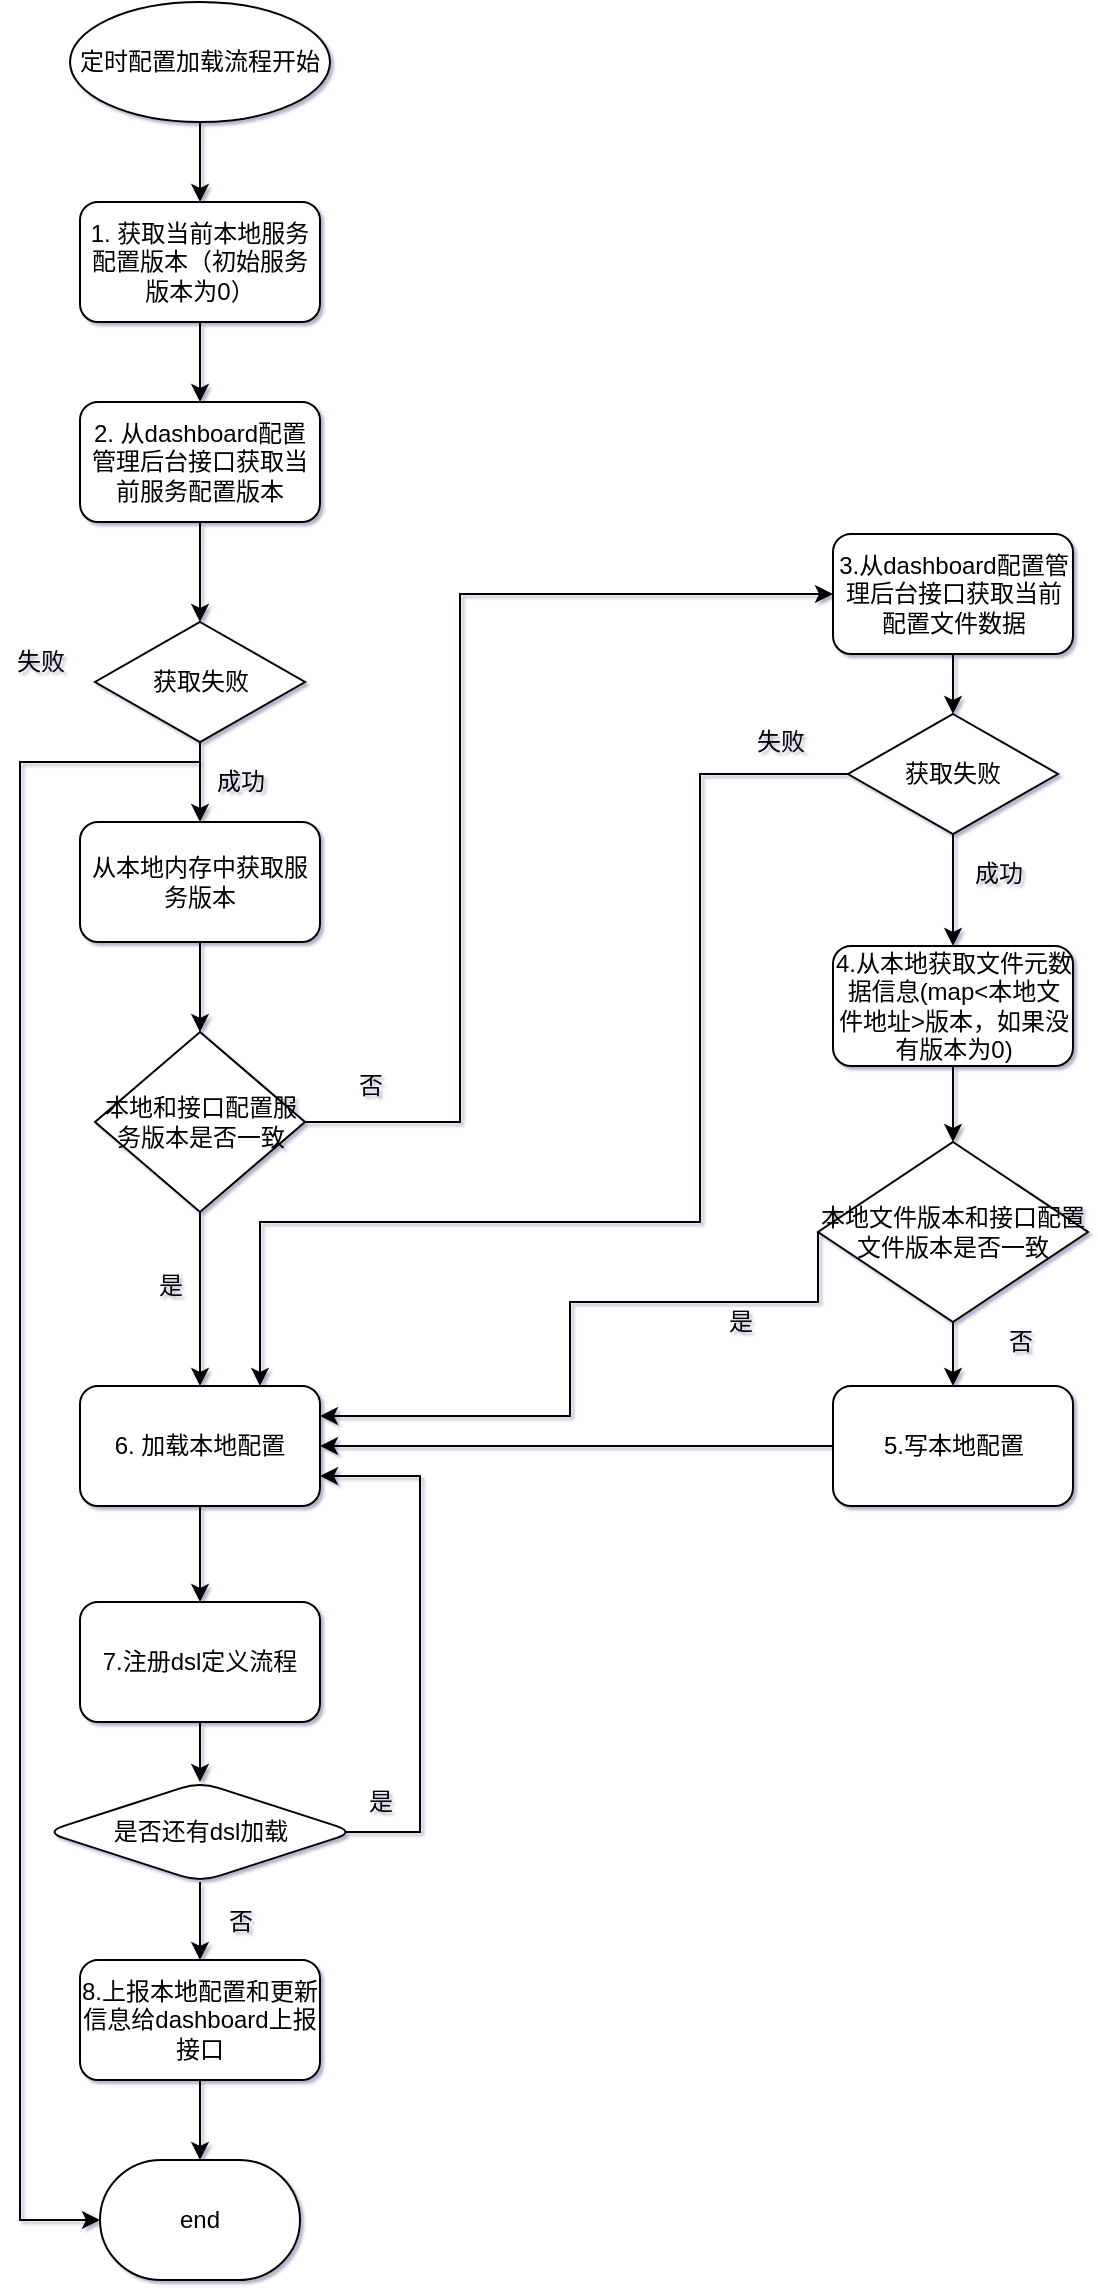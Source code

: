 <mxfile version="13.6.6" type="github">
  <diagram id="ZwsySIJnvi0IzIzmgbFv" name="Page-1">
    <mxGraphModel dx="786" dy="475" grid="1" gridSize="10" guides="1" tooltips="1" connect="1" arrows="1" fold="1" page="1" pageScale="1" pageWidth="827" pageHeight="1169" background="none" math="0" shadow="1">
      <root>
        <mxCell id="0" />
        <mxCell id="1" parent="0" />
        <mxCell id="rOCSn74yNseZuc5mlEB1-17" value="" style="edgeStyle=orthogonalEdgeStyle;rounded=0;orthogonalLoop=1;jettySize=auto;html=1;" parent="1" source="rOCSn74yNseZuc5mlEB1-1" target="rOCSn74yNseZuc5mlEB1-4" edge="1">
          <mxGeometry relative="1" as="geometry" />
        </mxCell>
        <mxCell id="rOCSn74yNseZuc5mlEB1-1" value="1. 获取当前本地服务配置版本（初始服务版本为0）" style="rounded=1;whiteSpace=wrap;html=1;" parent="1" vertex="1">
          <mxGeometry x="190" y="120" width="120" height="60" as="geometry" />
        </mxCell>
        <mxCell id="rOCSn74yNseZuc5mlEB1-16" value="" style="edgeStyle=orthogonalEdgeStyle;rounded=0;orthogonalLoop=1;jettySize=auto;html=1;" parent="1" source="rOCSn74yNseZuc5mlEB1-2" target="rOCSn74yNseZuc5mlEB1-1" edge="1">
          <mxGeometry relative="1" as="geometry" />
        </mxCell>
        <mxCell id="rOCSn74yNseZuc5mlEB1-2" value="定时配置加载流程开始" style="ellipse;whiteSpace=wrap;html=1;" parent="1" vertex="1">
          <mxGeometry x="185" y="20" width="130" height="60" as="geometry" />
        </mxCell>
        <mxCell id="rOCSn74yNseZuc5mlEB1-18" value="" style="edgeStyle=orthogonalEdgeStyle;rounded=0;orthogonalLoop=1;jettySize=auto;html=1;" parent="1" source="rOCSn74yNseZuc5mlEB1-4" target="rOCSn74yNseZuc5mlEB1-12" edge="1">
          <mxGeometry relative="1" as="geometry" />
        </mxCell>
        <mxCell id="rOCSn74yNseZuc5mlEB1-4" value="2. 从dashboard配置管理后台接口获取当前服务配置版本" style="rounded=1;whiteSpace=wrap;html=1;" parent="1" vertex="1">
          <mxGeometry x="190" y="220" width="120" height="60" as="geometry" />
        </mxCell>
        <mxCell id="rOCSn74yNseZuc5mlEB1-30" style="edgeStyle=orthogonalEdgeStyle;rounded=0;orthogonalLoop=1;jettySize=auto;html=1;entryX=0.5;entryY=0;entryDx=0;entryDy=0;" parent="1" source="rOCSn74yNseZuc5mlEB1-5" target="rOCSn74yNseZuc5mlEB1-14" edge="1">
          <mxGeometry relative="1" as="geometry" />
        </mxCell>
        <mxCell id="rOCSn74yNseZuc5mlEB1-31" style="edgeStyle=orthogonalEdgeStyle;rounded=0;orthogonalLoop=1;jettySize=auto;html=1;entryX=0;entryY=0.5;entryDx=0;entryDy=0;" parent="1" source="rOCSn74yNseZuc5mlEB1-5" target="rOCSn74yNseZuc5mlEB1-6" edge="1">
          <mxGeometry relative="1" as="geometry">
            <Array as="points">
              <mxPoint x="380" y="580" />
              <mxPoint x="380" y="316" />
            </Array>
          </mxGeometry>
        </mxCell>
        <mxCell id="rOCSn74yNseZuc5mlEB1-5" value="本地和接口配置服务版本是否一致" style="rhombus;whiteSpace=wrap;html=1;" parent="1" vertex="1">
          <mxGeometry x="197.5" y="535" width="105" height="90" as="geometry" />
        </mxCell>
        <mxCell id="rOCSn74yNseZuc5mlEB1-33" value="" style="edgeStyle=orthogonalEdgeStyle;rounded=0;orthogonalLoop=1;jettySize=auto;html=1;" parent="1" source="rOCSn74yNseZuc5mlEB1-6" target="rOCSn74yNseZuc5mlEB1-13" edge="1">
          <mxGeometry relative="1" as="geometry" />
        </mxCell>
        <mxCell id="rOCSn74yNseZuc5mlEB1-6" value="3.从dashboard配置管理后台接口获取当前配置文件数据" style="rounded=1;whiteSpace=wrap;html=1;" parent="1" vertex="1">
          <mxGeometry x="566.5" y="286" width="120" height="60" as="geometry" />
        </mxCell>
        <mxCell id="rOCSn74yNseZuc5mlEB1-7" value="end" style="strokeWidth=1;html=1;shape=mxgraph.flowchart.terminator;whiteSpace=wrap;" parent="1" vertex="1">
          <mxGeometry x="200" y="1099" width="100" height="60" as="geometry" />
        </mxCell>
        <mxCell id="rOCSn74yNseZuc5mlEB1-48" value="" style="edgeStyle=orthogonalEdgeStyle;rounded=0;orthogonalLoop=1;jettySize=auto;html=1;" parent="1" source="rOCSn74yNseZuc5mlEB1-9" target="rOCSn74yNseZuc5mlEB1-11" edge="1">
          <mxGeometry relative="1" as="geometry" />
        </mxCell>
        <mxCell id="rOCSn74yNseZuc5mlEB1-9" value="4.从本地获取文件元数据信息(map&amp;lt;本地文件地址&amp;gt;版本，如果没有版本为0)" style="rounded=1;whiteSpace=wrap;html=1;strokeWidth=1;" parent="1" vertex="1">
          <mxGeometry x="566.5" y="492" width="120" height="60" as="geometry" />
        </mxCell>
        <mxCell id="rOCSn74yNseZuc5mlEB1-46" value="" style="edgeStyle=orthogonalEdgeStyle;rounded=0;orthogonalLoop=1;jettySize=auto;html=1;" parent="1" source="rOCSn74yNseZuc5mlEB1-53" target="rOCSn74yNseZuc5mlEB1-26" edge="1">
          <mxGeometry relative="1" as="geometry" />
        </mxCell>
        <mxCell id="rOCSn74yNseZuc5mlEB1-10" value="7.注册dsl定义流程" style="rounded=1;whiteSpace=wrap;html=1;strokeWidth=1;" parent="1" vertex="1">
          <mxGeometry x="190" y="820" width="120" height="60" as="geometry" />
        </mxCell>
        <mxCell id="rOCSn74yNseZuc5mlEB1-49" value="" style="edgeStyle=orthogonalEdgeStyle;rounded=0;orthogonalLoop=1;jettySize=auto;html=1;" parent="1" source="rOCSn74yNseZuc5mlEB1-11" target="rOCSn74yNseZuc5mlEB1-15" edge="1">
          <mxGeometry relative="1" as="geometry" />
        </mxCell>
        <mxCell id="rOCSn74yNseZuc5mlEB1-50" style="edgeStyle=orthogonalEdgeStyle;rounded=0;orthogonalLoop=1;jettySize=auto;html=1;entryX=1;entryY=0.25;entryDx=0;entryDy=0;exitX=0;exitY=0.5;exitDx=0;exitDy=0;" parent="1" source="rOCSn74yNseZuc5mlEB1-11" target="rOCSn74yNseZuc5mlEB1-14" edge="1">
          <mxGeometry relative="1" as="geometry">
            <Array as="points">
              <mxPoint x="559" y="670" />
              <mxPoint x="435" y="670" />
              <mxPoint x="435" y="727" />
            </Array>
          </mxGeometry>
        </mxCell>
        <mxCell id="rOCSn74yNseZuc5mlEB1-11" value="本地文件版本和接口配置文件版本是否一致" style="rhombus;whiteSpace=wrap;html=1;" parent="1" vertex="1">
          <mxGeometry x="559" y="590" width="135" height="90" as="geometry" />
        </mxCell>
        <mxCell id="rOCSn74yNseZuc5mlEB1-20" style="edgeStyle=orthogonalEdgeStyle;rounded=0;orthogonalLoop=1;jettySize=auto;html=1;entryX=0;entryY=0.5;entryDx=0;entryDy=0;entryPerimeter=0;" parent="1" source="rOCSn74yNseZuc5mlEB1-12" target="rOCSn74yNseZuc5mlEB1-7" edge="1">
          <mxGeometry relative="1" as="geometry">
            <Array as="points">
              <mxPoint x="250" y="400" />
              <mxPoint x="160" y="400" />
              <mxPoint x="160" y="1129" />
            </Array>
          </mxGeometry>
        </mxCell>
        <mxCell id="rOCSn74yNseZuc5mlEB1-22" value="" style="edgeStyle=orthogonalEdgeStyle;rounded=0;orthogonalLoop=1;jettySize=auto;html=1;" parent="1" source="rOCSn74yNseZuc5mlEB1-12" target="rOCSn74yNseZuc5mlEB1-21" edge="1">
          <mxGeometry relative="1" as="geometry" />
        </mxCell>
        <mxCell id="rOCSn74yNseZuc5mlEB1-12" value="获取失败" style="rhombus;whiteSpace=wrap;html=1;" parent="1" vertex="1">
          <mxGeometry x="197.5" y="330" width="105" height="60" as="geometry" />
        </mxCell>
        <mxCell id="rOCSn74yNseZuc5mlEB1-37" style="edgeStyle=orthogonalEdgeStyle;rounded=0;orthogonalLoop=1;jettySize=auto;html=1;entryX=0.75;entryY=0;entryDx=0;entryDy=0;" parent="1" source="rOCSn74yNseZuc5mlEB1-13" target="rOCSn74yNseZuc5mlEB1-14" edge="1">
          <mxGeometry relative="1" as="geometry">
            <Array as="points">
              <mxPoint x="500" y="406" />
              <mxPoint x="500" y="630" />
              <mxPoint x="280" y="630" />
            </Array>
          </mxGeometry>
        </mxCell>
        <mxCell id="rOCSn74yNseZuc5mlEB1-40" value="" style="edgeStyle=orthogonalEdgeStyle;rounded=0;orthogonalLoop=1;jettySize=auto;html=1;" parent="1" source="rOCSn74yNseZuc5mlEB1-13" target="rOCSn74yNseZuc5mlEB1-9" edge="1">
          <mxGeometry relative="1" as="geometry" />
        </mxCell>
        <mxCell id="rOCSn74yNseZuc5mlEB1-13" value="获取失败" style="rhombus;whiteSpace=wrap;html=1;" parent="1" vertex="1">
          <mxGeometry x="574" y="376" width="105" height="60" as="geometry" />
        </mxCell>
        <mxCell id="rOCSn74yNseZuc5mlEB1-43" value="" style="edgeStyle=orthogonalEdgeStyle;rounded=0;orthogonalLoop=1;jettySize=auto;html=1;" parent="1" source="rOCSn74yNseZuc5mlEB1-14" target="rOCSn74yNseZuc5mlEB1-10" edge="1">
          <mxGeometry relative="1" as="geometry" />
        </mxCell>
        <mxCell id="rOCSn74yNseZuc5mlEB1-14" value="&lt;span&gt;6. 加载本地配置&lt;/span&gt;" style="rounded=1;whiteSpace=wrap;html=1;strokeWidth=1;" parent="1" vertex="1">
          <mxGeometry x="190" y="712" width="120" height="60" as="geometry" />
        </mxCell>
        <mxCell id="rOCSn74yNseZuc5mlEB1-45" style="edgeStyle=orthogonalEdgeStyle;rounded=0;orthogonalLoop=1;jettySize=auto;html=1;entryX=1;entryY=0.5;entryDx=0;entryDy=0;" parent="1" source="rOCSn74yNseZuc5mlEB1-15" target="rOCSn74yNseZuc5mlEB1-14" edge="1">
          <mxGeometry relative="1" as="geometry" />
        </mxCell>
        <mxCell id="rOCSn74yNseZuc5mlEB1-15" value="5.写本地配置" style="rounded=1;whiteSpace=wrap;html=1;strokeWidth=1;" parent="1" vertex="1">
          <mxGeometry x="566.5" y="712" width="120" height="60" as="geometry" />
        </mxCell>
        <mxCell id="rOCSn74yNseZuc5mlEB1-23" value="" style="edgeStyle=orthogonalEdgeStyle;rounded=0;orthogonalLoop=1;jettySize=auto;html=1;" parent="1" source="rOCSn74yNseZuc5mlEB1-21" target="rOCSn74yNseZuc5mlEB1-5" edge="1">
          <mxGeometry relative="1" as="geometry" />
        </mxCell>
        <mxCell id="rOCSn74yNseZuc5mlEB1-21" value="从本地内存中获取服务版本" style="whiteSpace=wrap;html=1;rounded=1;strokeWidth=1;" parent="1" vertex="1">
          <mxGeometry x="190" y="430" width="120" height="60" as="geometry" />
        </mxCell>
        <mxCell id="rOCSn74yNseZuc5mlEB1-24" value="失败" style="text;html=1;align=center;verticalAlign=middle;resizable=0;points=[];autosize=1;" parent="1" vertex="1">
          <mxGeometry x="150" y="340" width="40" height="20" as="geometry" />
        </mxCell>
        <mxCell id="rOCSn74yNseZuc5mlEB1-25" value="成功" style="text;html=1;align=center;verticalAlign=middle;resizable=0;points=[];autosize=1;" parent="1" vertex="1">
          <mxGeometry x="250" y="400" width="40" height="20" as="geometry" />
        </mxCell>
        <mxCell id="rOCSn74yNseZuc5mlEB1-47" value="" style="edgeStyle=orthogonalEdgeStyle;rounded=0;orthogonalLoop=1;jettySize=auto;html=1;" parent="1" source="rOCSn74yNseZuc5mlEB1-26" target="rOCSn74yNseZuc5mlEB1-7" edge="1">
          <mxGeometry relative="1" as="geometry" />
        </mxCell>
        <mxCell id="rOCSn74yNseZuc5mlEB1-26" value="8.上报本地配置和更新信息给dashboard上报接口" style="rounded=1;whiteSpace=wrap;html=1;strokeWidth=1;" parent="1" vertex="1">
          <mxGeometry x="190" y="999" width="120" height="60" as="geometry" />
        </mxCell>
        <mxCell id="rOCSn74yNseZuc5mlEB1-29" value="是" style="text;html=1;align=center;verticalAlign=middle;resizable=0;points=[];autosize=1;" parent="1" vertex="1">
          <mxGeometry x="220" y="652" width="30" height="20" as="geometry" />
        </mxCell>
        <mxCell id="rOCSn74yNseZuc5mlEB1-32" value="否" style="text;html=1;align=center;verticalAlign=middle;resizable=0;points=[];autosize=1;" parent="1" vertex="1">
          <mxGeometry x="320" y="552" width="30" height="20" as="geometry" />
        </mxCell>
        <mxCell id="rOCSn74yNseZuc5mlEB1-38" value="失败" style="text;html=1;align=center;verticalAlign=middle;resizable=0;points=[];autosize=1;" parent="1" vertex="1">
          <mxGeometry x="520" y="380" width="40" height="20" as="geometry" />
        </mxCell>
        <mxCell id="rOCSn74yNseZuc5mlEB1-41" value="成功" style="text;html=1;align=center;verticalAlign=middle;resizable=0;points=[];autosize=1;" parent="1" vertex="1">
          <mxGeometry x="629" y="446" width="40" height="20" as="geometry" />
        </mxCell>
        <mxCell id="rOCSn74yNseZuc5mlEB1-51" value="是" style="text;html=1;align=center;verticalAlign=middle;resizable=0;points=[];autosize=1;" parent="1" vertex="1">
          <mxGeometry x="505" y="670" width="30" height="20" as="geometry" />
        </mxCell>
        <mxCell id="rOCSn74yNseZuc5mlEB1-52" value="否" style="text;html=1;align=center;verticalAlign=middle;resizable=0;points=[];autosize=1;" parent="1" vertex="1">
          <mxGeometry x="645" y="680" width="30" height="20" as="geometry" />
        </mxCell>
        <mxCell id="rOCSn74yNseZuc5mlEB1-56" style="edgeStyle=orthogonalEdgeStyle;rounded=0;orthogonalLoop=1;jettySize=auto;html=1;entryX=1;entryY=0.75;entryDx=0;entryDy=0;exitX=0.952;exitY=0.5;exitDx=0;exitDy=0;exitPerimeter=0;" parent="1" source="rOCSn74yNseZuc5mlEB1-53" target="rOCSn74yNseZuc5mlEB1-14" edge="1">
          <mxGeometry relative="1" as="geometry">
            <Array as="points">
              <mxPoint x="360" y="935" />
              <mxPoint x="360" y="757" />
            </Array>
          </mxGeometry>
        </mxCell>
        <mxCell id="rOCSn74yNseZuc5mlEB1-53" value="是否还有dsl加载" style="rhombus;whiteSpace=wrap;html=1;rounded=1;strokeWidth=1;" parent="1" vertex="1">
          <mxGeometry x="172.5" y="910" width="155" height="50" as="geometry" />
        </mxCell>
        <mxCell id="rOCSn74yNseZuc5mlEB1-54" value="" style="edgeStyle=orthogonalEdgeStyle;rounded=0;orthogonalLoop=1;jettySize=auto;html=1;" parent="1" source="rOCSn74yNseZuc5mlEB1-10" target="rOCSn74yNseZuc5mlEB1-53" edge="1">
          <mxGeometry relative="1" as="geometry">
            <mxPoint x="250" y="880" as="sourcePoint" />
            <mxPoint x="250" y="999" as="targetPoint" />
          </mxGeometry>
        </mxCell>
        <mxCell id="rOCSn74yNseZuc5mlEB1-57" value="是" style="text;html=1;align=center;verticalAlign=middle;resizable=0;points=[];autosize=1;" parent="1" vertex="1">
          <mxGeometry x="325" y="910" width="30" height="20" as="geometry" />
        </mxCell>
        <mxCell id="rOCSn74yNseZuc5mlEB1-59" value="否" style="text;html=1;align=center;verticalAlign=middle;resizable=0;points=[];autosize=1;" parent="1" vertex="1">
          <mxGeometry x="255" y="970" width="30" height="20" as="geometry" />
        </mxCell>
      </root>
    </mxGraphModel>
  </diagram>
</mxfile>
